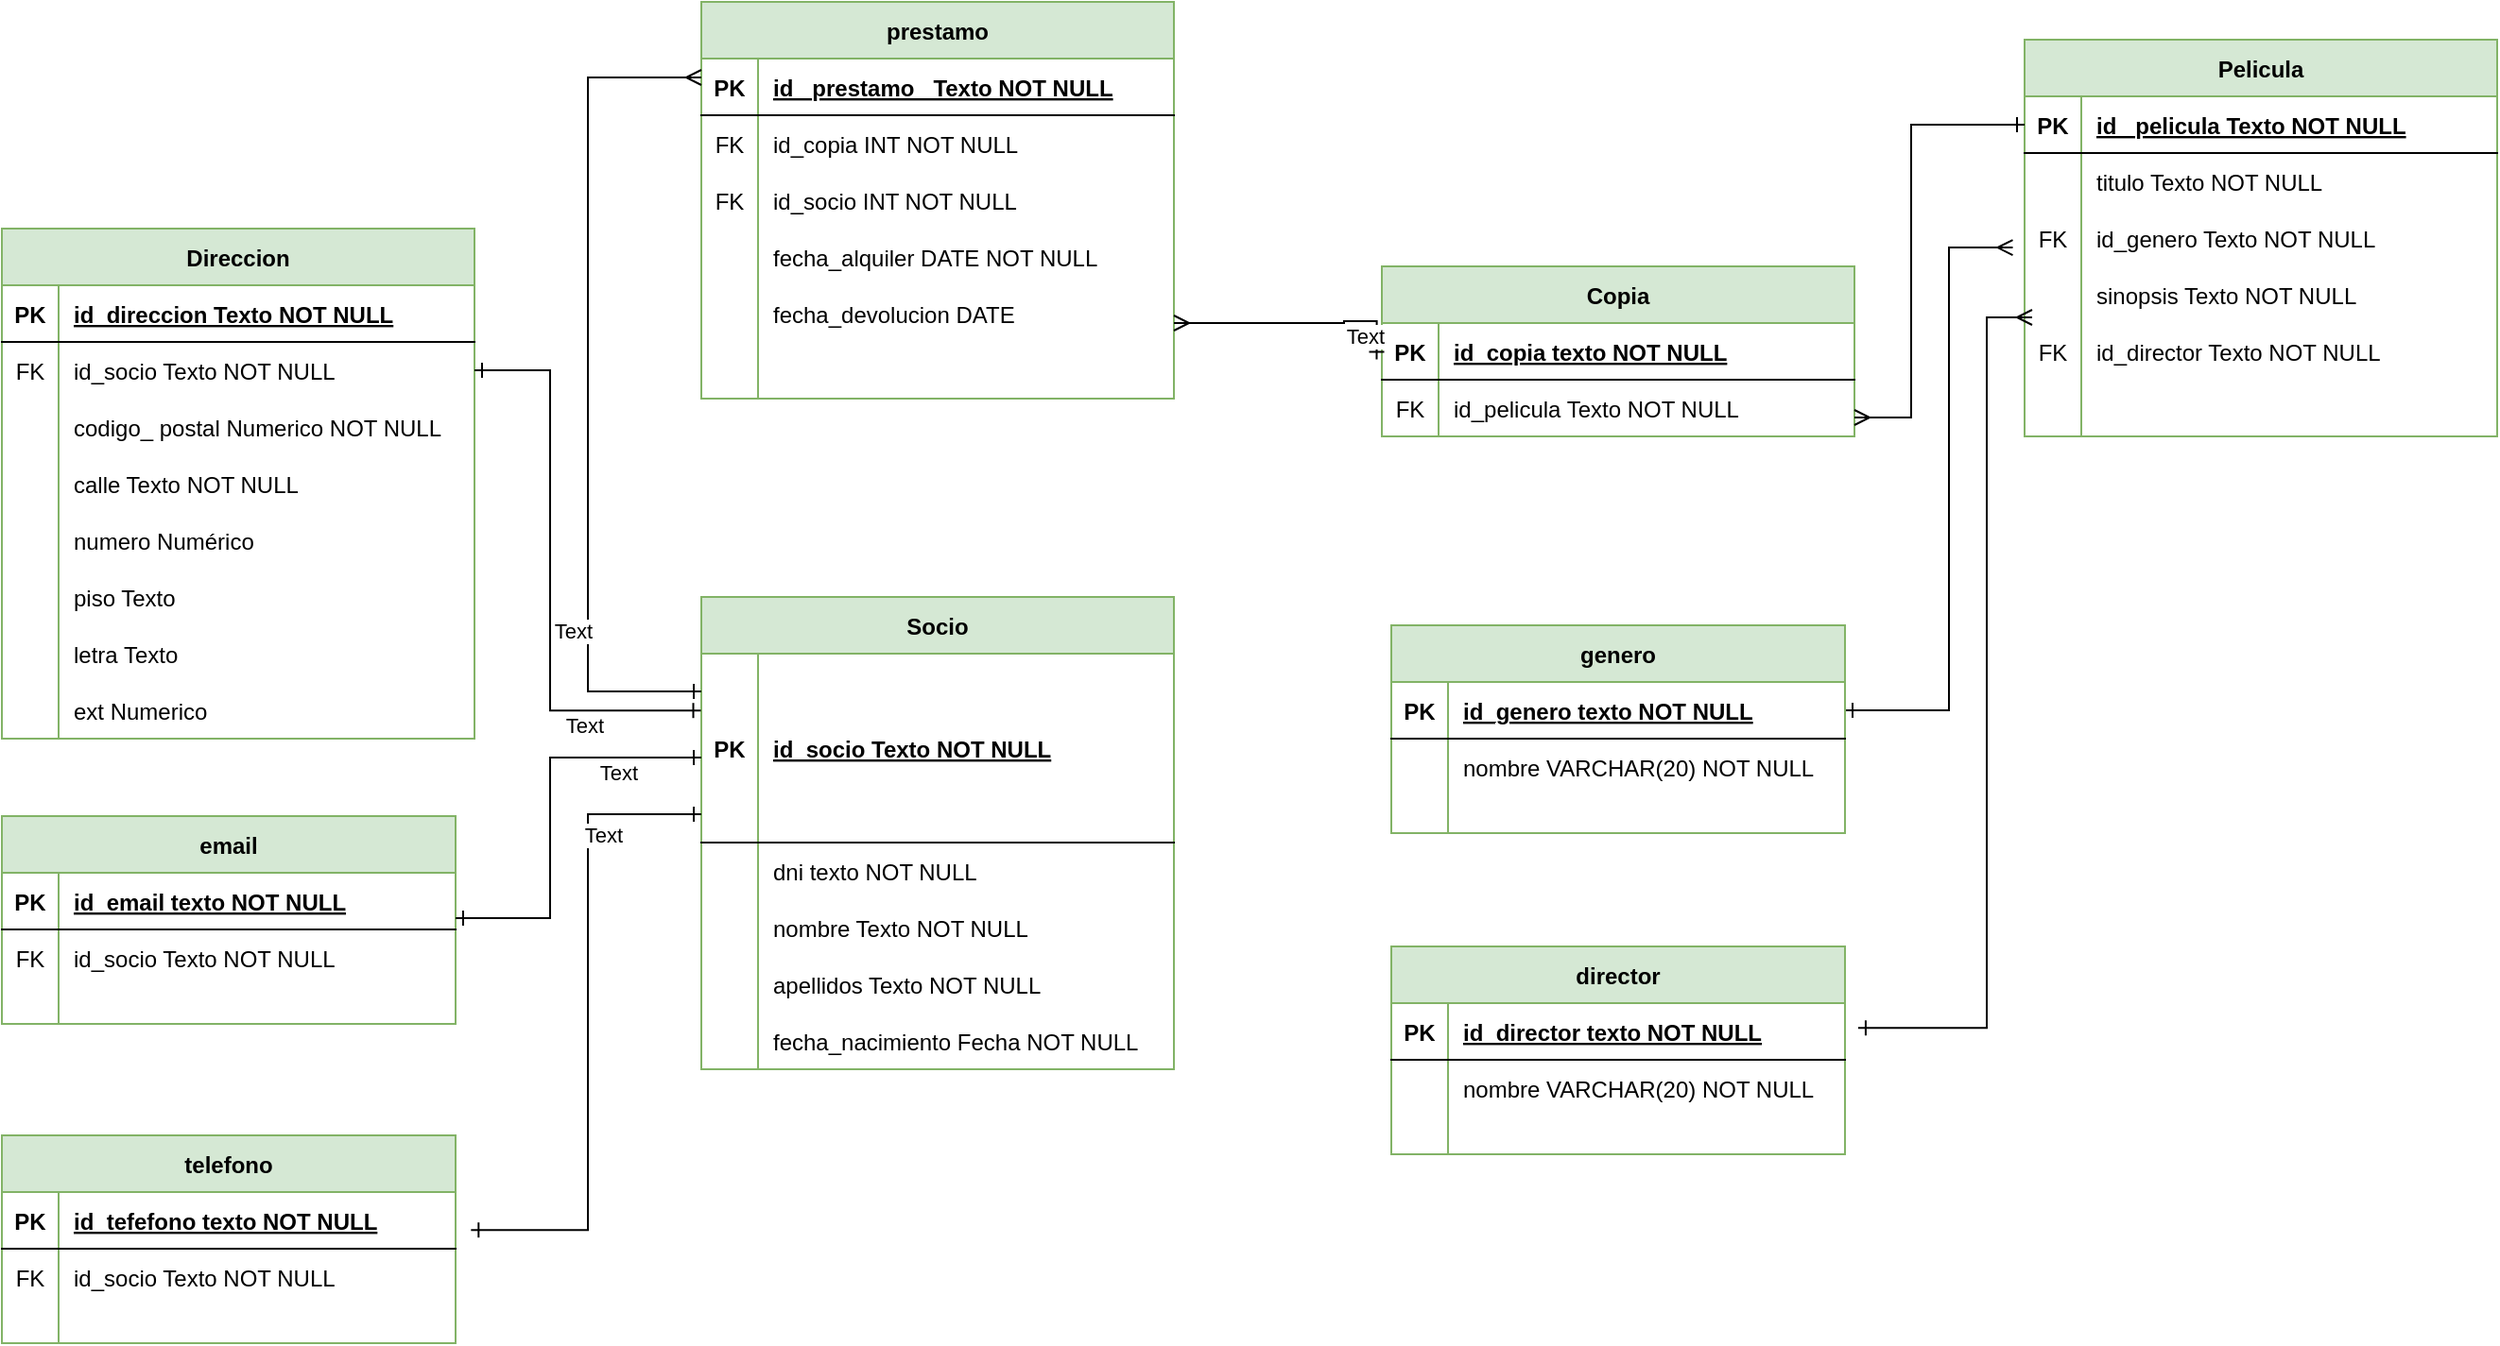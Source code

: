 <mxfile version="26.0.4">
  <diagram id="R2lEEEUBdFMjLlhIrx00" name="Page-1">
    <mxGraphModel dx="1114" dy="1703" grid="1" gridSize="10" guides="1" tooltips="1" connect="1" arrows="1" fold="1" page="1" pageScale="1" pageWidth="850" pageHeight="1100" math="0" shadow="0" extFonts="Permanent Marker^https://fonts.googleapis.com/css?family=Permanent+Marker">
      <root>
        <mxCell id="0" />
        <mxCell id="1" parent="0" />
        <mxCell id="C-vyLk0tnHw3VtMMgP7b-2" value="Direccion" style="shape=table;startSize=30;container=1;collapsible=1;childLayout=tableLayout;fixedRows=1;rowLines=0;fontStyle=1;align=center;resizeLast=1;fillColor=#d5e8d4;strokeColor=#82b366;" parent="1" vertex="1">
          <mxGeometry x="70" y="-210" width="250" height="270" as="geometry" />
        </mxCell>
        <mxCell id="C-vyLk0tnHw3VtMMgP7b-3" value="" style="shape=partialRectangle;collapsible=0;dropTarget=0;pointerEvents=0;fillColor=none;points=[[0,0.5],[1,0.5]];portConstraint=eastwest;top=0;left=0;right=0;bottom=1;" parent="C-vyLk0tnHw3VtMMgP7b-2" vertex="1">
          <mxGeometry y="30" width="250" height="30" as="geometry" />
        </mxCell>
        <mxCell id="C-vyLk0tnHw3VtMMgP7b-4" value="PK" style="shape=partialRectangle;overflow=hidden;connectable=0;fillColor=none;top=0;left=0;bottom=0;right=0;fontStyle=1;" parent="C-vyLk0tnHw3VtMMgP7b-3" vertex="1">
          <mxGeometry width="30" height="30" as="geometry">
            <mxRectangle width="30" height="30" as="alternateBounds" />
          </mxGeometry>
        </mxCell>
        <mxCell id="C-vyLk0tnHw3VtMMgP7b-5" value="id_direccion Texto NOT NULL " style="shape=partialRectangle;overflow=hidden;connectable=0;fillColor=none;top=0;left=0;bottom=0;right=0;align=left;spacingLeft=6;fontStyle=5;" parent="C-vyLk0tnHw3VtMMgP7b-3" vertex="1">
          <mxGeometry x="30" width="220" height="30" as="geometry">
            <mxRectangle width="220" height="30" as="alternateBounds" />
          </mxGeometry>
        </mxCell>
        <mxCell id="C-vyLk0tnHw3VtMMgP7b-6" value="" style="shape=partialRectangle;collapsible=0;dropTarget=0;pointerEvents=0;fillColor=none;points=[[0,0.5],[1,0.5]];portConstraint=eastwest;top=0;left=0;right=0;bottom=0;" parent="C-vyLk0tnHw3VtMMgP7b-2" vertex="1">
          <mxGeometry y="60" width="250" height="30" as="geometry" />
        </mxCell>
        <mxCell id="C-vyLk0tnHw3VtMMgP7b-7" value="FK" style="shape=partialRectangle;overflow=hidden;connectable=0;fillColor=none;top=0;left=0;bottom=0;right=0;" parent="C-vyLk0tnHw3VtMMgP7b-6" vertex="1">
          <mxGeometry width="30" height="30" as="geometry">
            <mxRectangle width="30" height="30" as="alternateBounds" />
          </mxGeometry>
        </mxCell>
        <mxCell id="C-vyLk0tnHw3VtMMgP7b-8" value="id_socio Texto NOT NULL" style="shape=partialRectangle;overflow=hidden;connectable=0;fillColor=none;top=0;left=0;bottom=0;right=0;align=left;spacingLeft=6;" parent="C-vyLk0tnHw3VtMMgP7b-6" vertex="1">
          <mxGeometry x="30" width="220" height="30" as="geometry">
            <mxRectangle width="220" height="30" as="alternateBounds" />
          </mxGeometry>
        </mxCell>
        <mxCell id="C-vyLk0tnHw3VtMMgP7b-9" value="" style="shape=partialRectangle;collapsible=0;dropTarget=0;pointerEvents=0;fillColor=none;points=[[0,0.5],[1,0.5]];portConstraint=eastwest;top=0;left=0;right=0;bottom=0;" parent="C-vyLk0tnHw3VtMMgP7b-2" vertex="1">
          <mxGeometry y="90" width="250" height="30" as="geometry" />
        </mxCell>
        <mxCell id="C-vyLk0tnHw3VtMMgP7b-10" value="" style="shape=partialRectangle;overflow=hidden;connectable=0;fillColor=none;top=0;left=0;bottom=0;right=0;" parent="C-vyLk0tnHw3VtMMgP7b-9" vertex="1">
          <mxGeometry width="30" height="30" as="geometry">
            <mxRectangle width="30" height="30" as="alternateBounds" />
          </mxGeometry>
        </mxCell>
        <mxCell id="C-vyLk0tnHw3VtMMgP7b-11" value="codigo_ postal Numerico NOT NULL" style="shape=partialRectangle;overflow=hidden;connectable=0;fillColor=none;top=0;left=0;bottom=0;right=0;align=left;spacingLeft=6;" parent="C-vyLk0tnHw3VtMMgP7b-9" vertex="1">
          <mxGeometry x="30" width="220" height="30" as="geometry">
            <mxRectangle width="220" height="30" as="alternateBounds" />
          </mxGeometry>
        </mxCell>
        <mxCell id="t7-0KcnWYQldO7_QbBhk-73" style="shape=partialRectangle;collapsible=0;dropTarget=0;pointerEvents=0;fillColor=none;points=[[0,0.5],[1,0.5]];portConstraint=eastwest;top=0;left=0;right=0;bottom=0;" parent="C-vyLk0tnHw3VtMMgP7b-2" vertex="1">
          <mxGeometry y="120" width="250" height="30" as="geometry" />
        </mxCell>
        <mxCell id="t7-0KcnWYQldO7_QbBhk-74" style="shape=partialRectangle;overflow=hidden;connectable=0;fillColor=none;top=0;left=0;bottom=0;right=0;" parent="t7-0KcnWYQldO7_QbBhk-73" vertex="1">
          <mxGeometry width="30" height="30" as="geometry">
            <mxRectangle width="30" height="30" as="alternateBounds" />
          </mxGeometry>
        </mxCell>
        <mxCell id="t7-0KcnWYQldO7_QbBhk-75" value="calle Texto NOT NULL" style="shape=partialRectangle;overflow=hidden;connectable=0;fillColor=none;top=0;left=0;bottom=0;right=0;align=left;spacingLeft=6;" parent="t7-0KcnWYQldO7_QbBhk-73" vertex="1">
          <mxGeometry x="30" width="220" height="30" as="geometry">
            <mxRectangle width="220" height="30" as="alternateBounds" />
          </mxGeometry>
        </mxCell>
        <mxCell id="XgzKJyyZ3Ig3D8innoe0-13" style="shape=partialRectangle;collapsible=0;dropTarget=0;pointerEvents=0;fillColor=none;points=[[0,0.5],[1,0.5]];portConstraint=eastwest;top=0;left=0;right=0;bottom=0;" parent="C-vyLk0tnHw3VtMMgP7b-2" vertex="1">
          <mxGeometry y="150" width="250" height="30" as="geometry" />
        </mxCell>
        <mxCell id="XgzKJyyZ3Ig3D8innoe0-14" style="shape=partialRectangle;overflow=hidden;connectable=0;fillColor=none;top=0;left=0;bottom=0;right=0;" parent="XgzKJyyZ3Ig3D8innoe0-13" vertex="1">
          <mxGeometry width="30" height="30" as="geometry">
            <mxRectangle width="30" height="30" as="alternateBounds" />
          </mxGeometry>
        </mxCell>
        <mxCell id="XgzKJyyZ3Ig3D8innoe0-15" value="numero Numérico" style="shape=partialRectangle;overflow=hidden;connectable=0;fillColor=none;top=0;left=0;bottom=0;right=0;align=left;spacingLeft=6;" parent="XgzKJyyZ3Ig3D8innoe0-13" vertex="1">
          <mxGeometry x="30" width="220" height="30" as="geometry">
            <mxRectangle width="220" height="30" as="alternateBounds" />
          </mxGeometry>
        </mxCell>
        <mxCell id="XgzKJyyZ3Ig3D8innoe0-10" style="shape=partialRectangle;collapsible=0;dropTarget=0;pointerEvents=0;fillColor=none;points=[[0,0.5],[1,0.5]];portConstraint=eastwest;top=0;left=0;right=0;bottom=0;" parent="C-vyLk0tnHw3VtMMgP7b-2" vertex="1">
          <mxGeometry y="180" width="250" height="30" as="geometry" />
        </mxCell>
        <mxCell id="XgzKJyyZ3Ig3D8innoe0-11" style="shape=partialRectangle;overflow=hidden;connectable=0;fillColor=none;top=0;left=0;bottom=0;right=0;" parent="XgzKJyyZ3Ig3D8innoe0-10" vertex="1">
          <mxGeometry width="30" height="30" as="geometry">
            <mxRectangle width="30" height="30" as="alternateBounds" />
          </mxGeometry>
        </mxCell>
        <mxCell id="XgzKJyyZ3Ig3D8innoe0-12" value="piso Texto" style="shape=partialRectangle;overflow=hidden;connectable=0;fillColor=none;top=0;left=0;bottom=0;right=0;align=left;spacingLeft=6;" parent="XgzKJyyZ3Ig3D8innoe0-10" vertex="1">
          <mxGeometry x="30" width="220" height="30" as="geometry">
            <mxRectangle width="220" height="30" as="alternateBounds" />
          </mxGeometry>
        </mxCell>
        <mxCell id="XgzKJyyZ3Ig3D8innoe0-16" style="shape=partialRectangle;collapsible=0;dropTarget=0;pointerEvents=0;fillColor=none;points=[[0,0.5],[1,0.5]];portConstraint=eastwest;top=0;left=0;right=0;bottom=0;" parent="C-vyLk0tnHw3VtMMgP7b-2" vertex="1">
          <mxGeometry y="210" width="250" height="30" as="geometry" />
        </mxCell>
        <mxCell id="XgzKJyyZ3Ig3D8innoe0-17" style="shape=partialRectangle;overflow=hidden;connectable=0;fillColor=none;top=0;left=0;bottom=0;right=0;" parent="XgzKJyyZ3Ig3D8innoe0-16" vertex="1">
          <mxGeometry width="30" height="30" as="geometry">
            <mxRectangle width="30" height="30" as="alternateBounds" />
          </mxGeometry>
        </mxCell>
        <mxCell id="XgzKJyyZ3Ig3D8innoe0-18" value="letra Texto" style="shape=partialRectangle;overflow=hidden;connectable=0;fillColor=none;top=0;left=0;bottom=0;right=0;align=left;spacingLeft=6;" parent="XgzKJyyZ3Ig3D8innoe0-16" vertex="1">
          <mxGeometry x="30" width="220" height="30" as="geometry">
            <mxRectangle width="220" height="30" as="alternateBounds" />
          </mxGeometry>
        </mxCell>
        <mxCell id="XgzKJyyZ3Ig3D8innoe0-39" style="shape=partialRectangle;collapsible=0;dropTarget=0;pointerEvents=0;fillColor=none;points=[[0,0.5],[1,0.5]];portConstraint=eastwest;top=0;left=0;right=0;bottom=0;" parent="C-vyLk0tnHw3VtMMgP7b-2" vertex="1">
          <mxGeometry y="240" width="250" height="30" as="geometry" />
        </mxCell>
        <mxCell id="XgzKJyyZ3Ig3D8innoe0-40" style="shape=partialRectangle;overflow=hidden;connectable=0;fillColor=none;top=0;left=0;bottom=0;right=0;" parent="XgzKJyyZ3Ig3D8innoe0-39" vertex="1">
          <mxGeometry width="30" height="30" as="geometry">
            <mxRectangle width="30" height="30" as="alternateBounds" />
          </mxGeometry>
        </mxCell>
        <mxCell id="XgzKJyyZ3Ig3D8innoe0-41" value="ext Numerico" style="shape=partialRectangle;overflow=hidden;connectable=0;fillColor=none;top=0;left=0;bottom=0;right=0;align=left;spacingLeft=6;" parent="XgzKJyyZ3Ig3D8innoe0-39" vertex="1">
          <mxGeometry x="30" width="220" height="30" as="geometry">
            <mxRectangle width="220" height="30" as="alternateBounds" />
          </mxGeometry>
        </mxCell>
        <mxCell id="C-vyLk0tnHw3VtMMgP7b-23" value="Socio" style="shape=table;startSize=30;container=1;collapsible=1;childLayout=tableLayout;fixedRows=1;rowLines=0;fontStyle=1;align=center;resizeLast=1;fillColor=#d5e8d4;strokeColor=#82b366;" parent="1" vertex="1">
          <mxGeometry x="440" y="-15" width="250" height="250" as="geometry">
            <mxRectangle x="440" y="-50" width="70" height="30" as="alternateBounds" />
          </mxGeometry>
        </mxCell>
        <mxCell id="C-vyLk0tnHw3VtMMgP7b-24" value="" style="shape=partialRectangle;collapsible=0;dropTarget=0;pointerEvents=0;fillColor=none;points=[[0,0.5],[1,0.5]];portConstraint=eastwest;top=0;left=0;right=0;bottom=1;" parent="C-vyLk0tnHw3VtMMgP7b-23" vertex="1">
          <mxGeometry y="30" width="250" height="100" as="geometry" />
        </mxCell>
        <mxCell id="C-vyLk0tnHw3VtMMgP7b-25" value="PK" style="shape=partialRectangle;overflow=hidden;connectable=0;fillColor=none;top=0;left=0;bottom=0;right=0;fontStyle=1;" parent="C-vyLk0tnHw3VtMMgP7b-24" vertex="1">
          <mxGeometry width="30" height="100" as="geometry">
            <mxRectangle width="30" height="100" as="alternateBounds" />
          </mxGeometry>
        </mxCell>
        <mxCell id="C-vyLk0tnHw3VtMMgP7b-26" value="id_socio Texto NOT NULL " style="shape=partialRectangle;overflow=hidden;connectable=0;fillColor=none;top=0;left=0;bottom=0;right=0;align=left;spacingLeft=6;fontStyle=5;" parent="C-vyLk0tnHw3VtMMgP7b-24" vertex="1">
          <mxGeometry x="30" width="220" height="100" as="geometry">
            <mxRectangle width="220" height="100" as="alternateBounds" />
          </mxGeometry>
        </mxCell>
        <mxCell id="C-vyLk0tnHw3VtMMgP7b-27" value="" style="shape=partialRectangle;collapsible=0;dropTarget=0;pointerEvents=0;fillColor=none;points=[[0,0.5],[1,0.5]];portConstraint=eastwest;top=0;left=0;right=0;bottom=0;" parent="C-vyLk0tnHw3VtMMgP7b-23" vertex="1">
          <mxGeometry y="130" width="250" height="30" as="geometry" />
        </mxCell>
        <mxCell id="C-vyLk0tnHw3VtMMgP7b-28" value="" style="shape=partialRectangle;overflow=hidden;connectable=0;fillColor=none;top=0;left=0;bottom=0;right=0;" parent="C-vyLk0tnHw3VtMMgP7b-27" vertex="1">
          <mxGeometry width="30" height="30" as="geometry">
            <mxRectangle width="30" height="30" as="alternateBounds" />
          </mxGeometry>
        </mxCell>
        <mxCell id="C-vyLk0tnHw3VtMMgP7b-29" value="dni texto NOT NULL" style="shape=partialRectangle;overflow=hidden;connectable=0;fillColor=none;top=0;left=0;bottom=0;right=0;align=left;spacingLeft=6;" parent="C-vyLk0tnHw3VtMMgP7b-27" vertex="1">
          <mxGeometry x="30" width="220" height="30" as="geometry">
            <mxRectangle width="220" height="30" as="alternateBounds" />
          </mxGeometry>
        </mxCell>
        <mxCell id="XgzKJyyZ3Ig3D8innoe0-1" style="shape=partialRectangle;collapsible=0;dropTarget=0;pointerEvents=0;fillColor=none;points=[[0,0.5],[1,0.5]];portConstraint=eastwest;top=0;left=0;right=0;bottom=0;" parent="C-vyLk0tnHw3VtMMgP7b-23" vertex="1">
          <mxGeometry y="160" width="250" height="30" as="geometry" />
        </mxCell>
        <mxCell id="XgzKJyyZ3Ig3D8innoe0-2" style="shape=partialRectangle;overflow=hidden;connectable=0;fillColor=none;top=0;left=0;bottom=0;right=0;" parent="XgzKJyyZ3Ig3D8innoe0-1" vertex="1">
          <mxGeometry width="30" height="30" as="geometry">
            <mxRectangle width="30" height="30" as="alternateBounds" />
          </mxGeometry>
        </mxCell>
        <mxCell id="XgzKJyyZ3Ig3D8innoe0-3" value="nombre Texto NOT NULL" style="shape=partialRectangle;overflow=hidden;connectable=0;fillColor=none;top=0;left=0;bottom=0;right=0;align=left;spacingLeft=6;" parent="XgzKJyyZ3Ig3D8innoe0-1" vertex="1">
          <mxGeometry x="30" width="220" height="30" as="geometry">
            <mxRectangle width="220" height="30" as="alternateBounds" />
          </mxGeometry>
        </mxCell>
        <mxCell id="XgzKJyyZ3Ig3D8innoe0-4" style="shape=partialRectangle;collapsible=0;dropTarget=0;pointerEvents=0;fillColor=none;points=[[0,0.5],[1,0.5]];portConstraint=eastwest;top=0;left=0;right=0;bottom=0;" parent="C-vyLk0tnHw3VtMMgP7b-23" vertex="1">
          <mxGeometry y="190" width="250" height="30" as="geometry" />
        </mxCell>
        <mxCell id="XgzKJyyZ3Ig3D8innoe0-5" style="shape=partialRectangle;overflow=hidden;connectable=0;fillColor=none;top=0;left=0;bottom=0;right=0;" parent="XgzKJyyZ3Ig3D8innoe0-4" vertex="1">
          <mxGeometry width="30" height="30" as="geometry">
            <mxRectangle width="30" height="30" as="alternateBounds" />
          </mxGeometry>
        </mxCell>
        <mxCell id="XgzKJyyZ3Ig3D8innoe0-6" value="apellidos Texto NOT NULL" style="shape=partialRectangle;overflow=hidden;connectable=0;fillColor=none;top=0;left=0;bottom=0;right=0;align=left;spacingLeft=6;" parent="XgzKJyyZ3Ig3D8innoe0-4" vertex="1">
          <mxGeometry x="30" width="220" height="30" as="geometry">
            <mxRectangle width="220" height="30" as="alternateBounds" />
          </mxGeometry>
        </mxCell>
        <mxCell id="t7-0KcnWYQldO7_QbBhk-55" value="" style="shape=partialRectangle;collapsible=0;dropTarget=0;pointerEvents=0;fillColor=none;points=[[0,0.5],[1,0.5]];portConstraint=eastwest;top=0;left=0;right=0;bottom=0;" parent="C-vyLk0tnHw3VtMMgP7b-23" vertex="1">
          <mxGeometry y="220" width="250" height="30" as="geometry" />
        </mxCell>
        <mxCell id="t7-0KcnWYQldO7_QbBhk-56" value="" style="shape=partialRectangle;overflow=hidden;connectable=0;fillColor=none;top=0;left=0;bottom=0;right=0;" parent="t7-0KcnWYQldO7_QbBhk-55" vertex="1">
          <mxGeometry width="30" height="30" as="geometry">
            <mxRectangle width="30" height="30" as="alternateBounds" />
          </mxGeometry>
        </mxCell>
        <mxCell id="t7-0KcnWYQldO7_QbBhk-57" value="fecha_nacimiento Fecha NOT NULL" style="shape=partialRectangle;overflow=hidden;connectable=0;fillColor=none;top=0;left=0;bottom=0;right=0;align=left;spacingLeft=6;" parent="t7-0KcnWYQldO7_QbBhk-55" vertex="1">
          <mxGeometry x="30" width="220" height="30" as="geometry">
            <mxRectangle width="220" height="30" as="alternateBounds" />
          </mxGeometry>
        </mxCell>
        <mxCell id="t7-0KcnWYQldO7_QbBhk-144" value="Copia" style="shape=table;startSize=30;container=1;collapsible=1;childLayout=tableLayout;fixedRows=1;rowLines=0;fontStyle=1;align=center;resizeLast=1;fillColor=#d5e8d4;strokeColor=#82b366;" parent="1" vertex="1">
          <mxGeometry x="800" y="-190" width="250" height="90" as="geometry" />
        </mxCell>
        <mxCell id="t7-0KcnWYQldO7_QbBhk-145" value="" style="shape=partialRectangle;collapsible=0;dropTarget=0;pointerEvents=0;fillColor=none;points=[[0,0.5],[1,0.5]];portConstraint=eastwest;top=0;left=0;right=0;bottom=1;" parent="t7-0KcnWYQldO7_QbBhk-144" vertex="1">
          <mxGeometry y="30" width="250" height="30" as="geometry" />
        </mxCell>
        <mxCell id="t7-0KcnWYQldO7_QbBhk-146" value="PK" style="shape=partialRectangle;overflow=hidden;connectable=0;fillColor=none;top=0;left=0;bottom=0;right=0;fontStyle=1;" parent="t7-0KcnWYQldO7_QbBhk-145" vertex="1">
          <mxGeometry width="30" height="30" as="geometry">
            <mxRectangle width="30" height="30" as="alternateBounds" />
          </mxGeometry>
        </mxCell>
        <mxCell id="t7-0KcnWYQldO7_QbBhk-147" value="id_copia texto NOT NULL " style="shape=partialRectangle;overflow=hidden;connectable=0;fillColor=none;top=0;left=0;bottom=0;right=0;align=left;spacingLeft=6;fontStyle=5;" parent="t7-0KcnWYQldO7_QbBhk-145" vertex="1">
          <mxGeometry x="30" width="220" height="30" as="geometry">
            <mxRectangle width="220" height="30" as="alternateBounds" />
          </mxGeometry>
        </mxCell>
        <mxCell id="t7-0KcnWYQldO7_QbBhk-148" value="" style="shape=partialRectangle;collapsible=0;dropTarget=0;pointerEvents=0;fillColor=none;points=[[0,0.5],[1,0.5]];portConstraint=eastwest;top=0;left=0;right=0;bottom=0;" parent="t7-0KcnWYQldO7_QbBhk-144" vertex="1">
          <mxGeometry y="60" width="250" height="30" as="geometry" />
        </mxCell>
        <mxCell id="t7-0KcnWYQldO7_QbBhk-149" value="FK" style="shape=partialRectangle;overflow=hidden;connectable=0;fillColor=none;top=0;left=0;bottom=0;right=0;" parent="t7-0KcnWYQldO7_QbBhk-148" vertex="1">
          <mxGeometry width="30" height="30" as="geometry">
            <mxRectangle width="30" height="30" as="alternateBounds" />
          </mxGeometry>
        </mxCell>
        <mxCell id="t7-0KcnWYQldO7_QbBhk-150" value="id_pelicula Texto NOT NULL" style="shape=partialRectangle;overflow=hidden;connectable=0;fillColor=none;top=0;left=0;bottom=0;right=0;align=left;spacingLeft=6;" parent="t7-0KcnWYQldO7_QbBhk-148" vertex="1">
          <mxGeometry x="30" width="220" height="30" as="geometry">
            <mxRectangle width="220" height="30" as="alternateBounds" />
          </mxGeometry>
        </mxCell>
        <mxCell id="t7-0KcnWYQldO7_QbBhk-395" value="Pelicula" style="shape=table;startSize=30;container=1;collapsible=1;childLayout=tableLayout;fixedRows=1;rowLines=0;fontStyle=1;align=center;resizeLast=1;fillColor=#d5e8d4;strokeColor=#82b366;" parent="1" vertex="1">
          <mxGeometry x="1140" y="-310" width="250" height="210" as="geometry" />
        </mxCell>
        <mxCell id="t7-0KcnWYQldO7_QbBhk-396" value="" style="shape=partialRectangle;collapsible=0;dropTarget=0;pointerEvents=0;fillColor=none;points=[[0,0.5],[1,0.5]];portConstraint=eastwest;top=0;left=0;right=0;bottom=1;" parent="t7-0KcnWYQldO7_QbBhk-395" vertex="1">
          <mxGeometry y="30" width="250" height="30" as="geometry" />
        </mxCell>
        <mxCell id="t7-0KcnWYQldO7_QbBhk-397" value="PK" style="shape=partialRectangle;overflow=hidden;connectable=0;fillColor=none;top=0;left=0;bottom=0;right=0;fontStyle=1;" parent="t7-0KcnWYQldO7_QbBhk-396" vertex="1">
          <mxGeometry width="30" height="30" as="geometry">
            <mxRectangle width="30" height="30" as="alternateBounds" />
          </mxGeometry>
        </mxCell>
        <mxCell id="t7-0KcnWYQldO7_QbBhk-398" value="id_ pelicula Texto NOT NULL " style="shape=partialRectangle;overflow=hidden;connectable=0;fillColor=none;top=0;left=0;bottom=0;right=0;align=left;spacingLeft=6;fontStyle=5;" parent="t7-0KcnWYQldO7_QbBhk-396" vertex="1">
          <mxGeometry x="30" width="220" height="30" as="geometry">
            <mxRectangle width="220" height="30" as="alternateBounds" />
          </mxGeometry>
        </mxCell>
        <mxCell id="t7-0KcnWYQldO7_QbBhk-399" value="" style="shape=partialRectangle;collapsible=0;dropTarget=0;pointerEvents=0;fillColor=none;points=[[0,0.5],[1,0.5]];portConstraint=eastwest;top=0;left=0;right=0;bottom=0;" parent="t7-0KcnWYQldO7_QbBhk-395" vertex="1">
          <mxGeometry y="60" width="250" height="30" as="geometry" />
        </mxCell>
        <mxCell id="t7-0KcnWYQldO7_QbBhk-400" value="" style="shape=partialRectangle;overflow=hidden;connectable=0;fillColor=none;top=0;left=0;bottom=0;right=0;" parent="t7-0KcnWYQldO7_QbBhk-399" vertex="1">
          <mxGeometry width="30" height="30" as="geometry">
            <mxRectangle width="30" height="30" as="alternateBounds" />
          </mxGeometry>
        </mxCell>
        <mxCell id="t7-0KcnWYQldO7_QbBhk-401" value="titulo Texto NOT NULL" style="shape=partialRectangle;overflow=hidden;connectable=0;fillColor=none;top=0;left=0;bottom=0;right=0;align=left;spacingLeft=6;" parent="t7-0KcnWYQldO7_QbBhk-399" vertex="1">
          <mxGeometry x="30" width="220" height="30" as="geometry">
            <mxRectangle width="220" height="30" as="alternateBounds" />
          </mxGeometry>
        </mxCell>
        <mxCell id="t7-0KcnWYQldO7_QbBhk-402" style="shape=partialRectangle;collapsible=0;dropTarget=0;pointerEvents=0;fillColor=none;points=[[0,0.5],[1,0.5]];portConstraint=eastwest;top=0;left=0;right=0;bottom=0;" parent="t7-0KcnWYQldO7_QbBhk-395" vertex="1">
          <mxGeometry y="90" width="250" height="30" as="geometry" />
        </mxCell>
        <mxCell id="t7-0KcnWYQldO7_QbBhk-403" value="FK" style="shape=partialRectangle;overflow=hidden;connectable=0;fillColor=none;top=0;left=0;bottom=0;right=0;" parent="t7-0KcnWYQldO7_QbBhk-402" vertex="1">
          <mxGeometry width="30" height="30" as="geometry">
            <mxRectangle width="30" height="30" as="alternateBounds" />
          </mxGeometry>
        </mxCell>
        <mxCell id="t7-0KcnWYQldO7_QbBhk-404" value="id_genero Texto NOT NULL" style="shape=partialRectangle;overflow=hidden;connectable=0;fillColor=none;top=0;left=0;bottom=0;right=0;align=left;spacingLeft=6;" parent="t7-0KcnWYQldO7_QbBhk-402" vertex="1">
          <mxGeometry x="30" width="220" height="30" as="geometry">
            <mxRectangle width="220" height="30" as="alternateBounds" />
          </mxGeometry>
        </mxCell>
        <mxCell id="XgzKJyyZ3Ig3D8innoe0-25" style="shape=partialRectangle;collapsible=0;dropTarget=0;pointerEvents=0;fillColor=none;points=[[0,0.5],[1,0.5]];portConstraint=eastwest;top=0;left=0;right=0;bottom=0;" parent="t7-0KcnWYQldO7_QbBhk-395" vertex="1">
          <mxGeometry y="120" width="250" height="30" as="geometry" />
        </mxCell>
        <mxCell id="XgzKJyyZ3Ig3D8innoe0-26" style="shape=partialRectangle;overflow=hidden;connectable=0;fillColor=none;top=0;left=0;bottom=0;right=0;" parent="XgzKJyyZ3Ig3D8innoe0-25" vertex="1">
          <mxGeometry width="30" height="30" as="geometry">
            <mxRectangle width="30" height="30" as="alternateBounds" />
          </mxGeometry>
        </mxCell>
        <mxCell id="XgzKJyyZ3Ig3D8innoe0-27" value="sinopsis Texto NOT NULL" style="shape=partialRectangle;overflow=hidden;connectable=0;fillColor=none;top=0;left=0;bottom=0;right=0;align=left;spacingLeft=6;" parent="XgzKJyyZ3Ig3D8innoe0-25" vertex="1">
          <mxGeometry x="30" width="220" height="30" as="geometry">
            <mxRectangle width="220" height="30" as="alternateBounds" />
          </mxGeometry>
        </mxCell>
        <mxCell id="XgzKJyyZ3Ig3D8innoe0-22" style="shape=partialRectangle;collapsible=0;dropTarget=0;pointerEvents=0;fillColor=none;points=[[0,0.5],[1,0.5]];portConstraint=eastwest;top=0;left=0;right=0;bottom=0;" parent="t7-0KcnWYQldO7_QbBhk-395" vertex="1">
          <mxGeometry y="150" width="250" height="30" as="geometry" />
        </mxCell>
        <mxCell id="XgzKJyyZ3Ig3D8innoe0-23" value="FK" style="shape=partialRectangle;overflow=hidden;connectable=0;fillColor=none;top=0;left=0;bottom=0;right=0;" parent="XgzKJyyZ3Ig3D8innoe0-22" vertex="1">
          <mxGeometry width="30" height="30" as="geometry">
            <mxRectangle width="30" height="30" as="alternateBounds" />
          </mxGeometry>
        </mxCell>
        <mxCell id="XgzKJyyZ3Ig3D8innoe0-24" value="id_director Texto NOT NULL" style="shape=partialRectangle;overflow=hidden;connectable=0;fillColor=none;top=0;left=0;bottom=0;right=0;align=left;spacingLeft=6;" parent="XgzKJyyZ3Ig3D8innoe0-22" vertex="1">
          <mxGeometry x="30" width="220" height="30" as="geometry">
            <mxRectangle width="220" height="30" as="alternateBounds" />
          </mxGeometry>
        </mxCell>
        <mxCell id="XgzKJyyZ3Ig3D8innoe0-19" style="shape=partialRectangle;collapsible=0;dropTarget=0;pointerEvents=0;fillColor=none;points=[[0,0.5],[1,0.5]];portConstraint=eastwest;top=0;left=0;right=0;bottom=0;" parent="t7-0KcnWYQldO7_QbBhk-395" vertex="1">
          <mxGeometry y="180" width="250" height="30" as="geometry" />
        </mxCell>
        <mxCell id="XgzKJyyZ3Ig3D8innoe0-20" style="shape=partialRectangle;overflow=hidden;connectable=0;fillColor=none;top=0;left=0;bottom=0;right=0;" parent="XgzKJyyZ3Ig3D8innoe0-19" vertex="1">
          <mxGeometry width="30" height="30" as="geometry">
            <mxRectangle width="30" height="30" as="alternateBounds" />
          </mxGeometry>
        </mxCell>
        <mxCell id="XgzKJyyZ3Ig3D8innoe0-21" style="shape=partialRectangle;overflow=hidden;connectable=0;fillColor=none;top=0;left=0;bottom=0;right=0;align=left;spacingLeft=6;" parent="XgzKJyyZ3Ig3D8innoe0-19" vertex="1">
          <mxGeometry x="30" width="220" height="30" as="geometry">
            <mxRectangle width="220" height="30" as="alternateBounds" />
          </mxGeometry>
        </mxCell>
        <mxCell id="npyKPhbar9Mhtuihl2Qw-17" style="edgeStyle=orthogonalEdgeStyle;rounded=0;orthogonalLoop=1;jettySize=auto;html=1;entryX=1;entryY=0.5;entryDx=0;entryDy=0;startArrow=ERone;startFill=0;endArrow=ERone;endFill=0;exitX=-0.001;exitY=0.301;exitDx=0;exitDy=0;exitPerimeter=0;" parent="1" target="C-vyLk0tnHw3VtMMgP7b-6" edge="1" source="C-vyLk0tnHw3VtMMgP7b-24">
          <mxGeometry relative="1" as="geometry">
            <mxPoint x="400" y="-70" as="sourcePoint" />
            <Array as="points">
              <mxPoint x="360" y="45" />
              <mxPoint x="360" y="-135" />
            </Array>
          </mxGeometry>
        </mxCell>
        <mxCell id="Iuno5VuVRcqQYzTVJAjO-83" value="Text" style="edgeLabel;html=1;align=center;verticalAlign=middle;resizable=0;points=[];" vertex="1" connectable="0" parent="npyKPhbar9Mhtuihl2Qw-17">
          <mxGeometry x="-0.586" y="8" relative="1" as="geometry">
            <mxPoint as="offset" />
          </mxGeometry>
        </mxCell>
        <mxCell id="XgzKJyyZ3Ig3D8innoe0-38" style="edgeStyle=orthogonalEdgeStyle;rounded=0;orthogonalLoop=1;jettySize=auto;html=1;endArrow=ERmany;endFill=0;startArrow=ERone;startFill=0;exitX=1;exitY=0.5;exitDx=0;exitDy=0;entryX=-0.025;entryY=0.667;entryDx=0;entryDy=0;entryPerimeter=0;" parent="1" source="Iuno5VuVRcqQYzTVJAjO-92" target="t7-0KcnWYQldO7_QbBhk-402" edge="1">
          <mxGeometry relative="1" as="geometry">
            <mxPoint x="1045" y="116.86" as="sourcePoint" />
            <mxPoint x="1133" y="-90.0" as="targetPoint" />
            <Array as="points">
              <mxPoint x="1100" y="45" />
              <mxPoint x="1100" y="-200" />
            </Array>
          </mxGeometry>
        </mxCell>
        <mxCell id="Iuno5VuVRcqQYzTVJAjO-17" value="prestamo" style="shape=table;startSize=30;container=1;collapsible=1;childLayout=tableLayout;fixedRows=1;rowLines=0;fontStyle=1;align=center;resizeLast=1;fillColor=#d5e8d4;strokeColor=#82b366;" vertex="1" parent="1">
          <mxGeometry x="440" y="-330" width="250" height="210" as="geometry" />
        </mxCell>
        <mxCell id="Iuno5VuVRcqQYzTVJAjO-18" value="" style="shape=partialRectangle;collapsible=0;dropTarget=0;pointerEvents=0;fillColor=none;points=[[0,0.5],[1,0.5]];portConstraint=eastwest;top=0;left=0;right=0;bottom=1;" vertex="1" parent="Iuno5VuVRcqQYzTVJAjO-17">
          <mxGeometry y="30" width="250" height="30" as="geometry" />
        </mxCell>
        <mxCell id="Iuno5VuVRcqQYzTVJAjO-19" value="PK" style="shape=partialRectangle;overflow=hidden;connectable=0;fillColor=none;top=0;left=0;bottom=0;right=0;fontStyle=1;" vertex="1" parent="Iuno5VuVRcqQYzTVJAjO-18">
          <mxGeometry width="30" height="30" as="geometry">
            <mxRectangle width="30" height="30" as="alternateBounds" />
          </mxGeometry>
        </mxCell>
        <mxCell id="Iuno5VuVRcqQYzTVJAjO-20" value="id_ prestamo_ Texto NOT NULL " style="shape=partialRectangle;overflow=hidden;connectable=0;fillColor=none;top=0;left=0;bottom=0;right=0;align=left;spacingLeft=6;fontStyle=5;" vertex="1" parent="Iuno5VuVRcqQYzTVJAjO-18">
          <mxGeometry x="30" width="220" height="30" as="geometry">
            <mxRectangle width="220" height="30" as="alternateBounds" />
          </mxGeometry>
        </mxCell>
        <mxCell id="Iuno5VuVRcqQYzTVJAjO-21" value="" style="shape=partialRectangle;collapsible=0;dropTarget=0;pointerEvents=0;fillColor=none;points=[[0,0.5],[1,0.5]];portConstraint=eastwest;top=0;left=0;right=0;bottom=0;" vertex="1" parent="Iuno5VuVRcqQYzTVJAjO-17">
          <mxGeometry y="60" width="250" height="30" as="geometry" />
        </mxCell>
        <mxCell id="Iuno5VuVRcqQYzTVJAjO-22" value="FK" style="shape=partialRectangle;overflow=hidden;connectable=0;fillColor=none;top=0;left=0;bottom=0;right=0;" vertex="1" parent="Iuno5VuVRcqQYzTVJAjO-21">
          <mxGeometry width="30" height="30" as="geometry">
            <mxRectangle width="30" height="30" as="alternateBounds" />
          </mxGeometry>
        </mxCell>
        <mxCell id="Iuno5VuVRcqQYzTVJAjO-23" value="id_copia INT NOT NULL" style="shape=partialRectangle;overflow=hidden;connectable=0;fillColor=none;top=0;left=0;bottom=0;right=0;align=left;spacingLeft=6;" vertex="1" parent="Iuno5VuVRcqQYzTVJAjO-21">
          <mxGeometry x="30" width="220" height="30" as="geometry">
            <mxRectangle width="220" height="30" as="alternateBounds" />
          </mxGeometry>
        </mxCell>
        <mxCell id="Iuno5VuVRcqQYzTVJAjO-24" style="shape=partialRectangle;collapsible=0;dropTarget=0;pointerEvents=0;fillColor=none;points=[[0,0.5],[1,0.5]];portConstraint=eastwest;top=0;left=0;right=0;bottom=0;" vertex="1" parent="Iuno5VuVRcqQYzTVJAjO-17">
          <mxGeometry y="90" width="250" height="30" as="geometry" />
        </mxCell>
        <mxCell id="Iuno5VuVRcqQYzTVJAjO-25" value="FK" style="shape=partialRectangle;overflow=hidden;connectable=0;fillColor=none;top=0;left=0;bottom=0;right=0;" vertex="1" parent="Iuno5VuVRcqQYzTVJAjO-24">
          <mxGeometry width="30" height="30" as="geometry">
            <mxRectangle width="30" height="30" as="alternateBounds" />
          </mxGeometry>
        </mxCell>
        <mxCell id="Iuno5VuVRcqQYzTVJAjO-26" value="id_socio INT NOT NULL" style="shape=partialRectangle;overflow=hidden;connectable=0;fillColor=none;top=0;left=0;bottom=0;right=0;align=left;spacingLeft=6;" vertex="1" parent="Iuno5VuVRcqQYzTVJAjO-24">
          <mxGeometry x="30" width="220" height="30" as="geometry">
            <mxRectangle width="220" height="30" as="alternateBounds" />
          </mxGeometry>
        </mxCell>
        <mxCell id="Iuno5VuVRcqQYzTVJAjO-27" style="shape=partialRectangle;collapsible=0;dropTarget=0;pointerEvents=0;fillColor=none;points=[[0,0.5],[1,0.5]];portConstraint=eastwest;top=0;left=0;right=0;bottom=0;" vertex="1" parent="Iuno5VuVRcqQYzTVJAjO-17">
          <mxGeometry y="120" width="250" height="30" as="geometry" />
        </mxCell>
        <mxCell id="Iuno5VuVRcqQYzTVJAjO-28" style="shape=partialRectangle;overflow=hidden;connectable=0;fillColor=none;top=0;left=0;bottom=0;right=0;" vertex="1" parent="Iuno5VuVRcqQYzTVJAjO-27">
          <mxGeometry width="30" height="30" as="geometry">
            <mxRectangle width="30" height="30" as="alternateBounds" />
          </mxGeometry>
        </mxCell>
        <mxCell id="Iuno5VuVRcqQYzTVJAjO-29" value="fecha_alquiler DATE NOT NULL" style="shape=partialRectangle;overflow=hidden;connectable=0;fillColor=none;top=0;left=0;bottom=0;right=0;align=left;spacingLeft=6;" vertex="1" parent="Iuno5VuVRcqQYzTVJAjO-27">
          <mxGeometry x="30" width="220" height="30" as="geometry">
            <mxRectangle width="220" height="30" as="alternateBounds" />
          </mxGeometry>
        </mxCell>
        <mxCell id="Iuno5VuVRcqQYzTVJAjO-30" style="shape=partialRectangle;collapsible=0;dropTarget=0;pointerEvents=0;fillColor=none;points=[[0,0.5],[1,0.5]];portConstraint=eastwest;top=0;left=0;right=0;bottom=0;" vertex="1" parent="Iuno5VuVRcqQYzTVJAjO-17">
          <mxGeometry y="150" width="250" height="30" as="geometry" />
        </mxCell>
        <mxCell id="Iuno5VuVRcqQYzTVJAjO-31" style="shape=partialRectangle;overflow=hidden;connectable=0;fillColor=none;top=0;left=0;bottom=0;right=0;" vertex="1" parent="Iuno5VuVRcqQYzTVJAjO-30">
          <mxGeometry width="30" height="30" as="geometry">
            <mxRectangle width="30" height="30" as="alternateBounds" />
          </mxGeometry>
        </mxCell>
        <mxCell id="Iuno5VuVRcqQYzTVJAjO-32" value="fecha_devolucion DATE" style="shape=partialRectangle;overflow=hidden;connectable=0;fillColor=none;top=0;left=0;bottom=0;right=0;align=left;spacingLeft=6;" vertex="1" parent="Iuno5VuVRcqQYzTVJAjO-30">
          <mxGeometry x="30" width="220" height="30" as="geometry">
            <mxRectangle width="220" height="30" as="alternateBounds" />
          </mxGeometry>
        </mxCell>
        <mxCell id="Iuno5VuVRcqQYzTVJAjO-33" style="shape=partialRectangle;collapsible=0;dropTarget=0;pointerEvents=0;fillColor=none;points=[[0,0.5],[1,0.5]];portConstraint=eastwest;top=0;left=0;right=0;bottom=0;" vertex="1" parent="Iuno5VuVRcqQYzTVJAjO-17">
          <mxGeometry y="180" width="250" height="30" as="geometry" />
        </mxCell>
        <mxCell id="Iuno5VuVRcqQYzTVJAjO-34" style="shape=partialRectangle;overflow=hidden;connectable=0;fillColor=none;top=0;left=0;bottom=0;right=0;" vertex="1" parent="Iuno5VuVRcqQYzTVJAjO-33">
          <mxGeometry width="30" height="30" as="geometry">
            <mxRectangle width="30" height="30" as="alternateBounds" />
          </mxGeometry>
        </mxCell>
        <mxCell id="Iuno5VuVRcqQYzTVJAjO-35" style="shape=partialRectangle;overflow=hidden;connectable=0;fillColor=none;top=0;left=0;bottom=0;right=0;align=left;spacingLeft=6;" vertex="1" parent="Iuno5VuVRcqQYzTVJAjO-33">
          <mxGeometry x="30" width="220" height="30" as="geometry">
            <mxRectangle width="220" height="30" as="alternateBounds" />
          </mxGeometry>
        </mxCell>
        <mxCell id="Iuno5VuVRcqQYzTVJAjO-52" value="email" style="shape=table;startSize=30;container=1;collapsible=1;childLayout=tableLayout;fixedRows=1;rowLines=0;fontStyle=1;align=center;resizeLast=1;fillColor=#d5e8d4;strokeColor=#82b366;" vertex="1" parent="1">
          <mxGeometry x="70" y="101" width="240" height="110" as="geometry" />
        </mxCell>
        <mxCell id="Iuno5VuVRcqQYzTVJAjO-53" value="" style="shape=partialRectangle;collapsible=0;dropTarget=0;pointerEvents=0;fillColor=none;points=[[0,0.5],[1,0.5]];portConstraint=eastwest;top=0;left=0;right=0;bottom=1;" vertex="1" parent="Iuno5VuVRcqQYzTVJAjO-52">
          <mxGeometry y="30" width="240" height="30" as="geometry" />
        </mxCell>
        <mxCell id="Iuno5VuVRcqQYzTVJAjO-54" value="PK" style="shape=partialRectangle;overflow=hidden;connectable=0;fillColor=none;top=0;left=0;bottom=0;right=0;fontStyle=1;" vertex="1" parent="Iuno5VuVRcqQYzTVJAjO-53">
          <mxGeometry width="30" height="30" as="geometry">
            <mxRectangle width="30" height="30" as="alternateBounds" />
          </mxGeometry>
        </mxCell>
        <mxCell id="Iuno5VuVRcqQYzTVJAjO-55" value="id_email texto NOT NULL " style="shape=partialRectangle;overflow=hidden;connectable=0;fillColor=none;top=0;left=0;bottom=0;right=0;align=left;spacingLeft=6;fontStyle=5;" vertex="1" parent="Iuno5VuVRcqQYzTVJAjO-53">
          <mxGeometry x="30" width="210" height="30" as="geometry">
            <mxRectangle width="210" height="30" as="alternateBounds" />
          </mxGeometry>
        </mxCell>
        <mxCell id="Iuno5VuVRcqQYzTVJAjO-59" style="shape=partialRectangle;collapsible=0;dropTarget=0;pointerEvents=0;fillColor=none;points=[[0,0.5],[1,0.5]];portConstraint=eastwest;top=0;left=0;right=0;bottom=0;" vertex="1" parent="Iuno5VuVRcqQYzTVJAjO-52">
          <mxGeometry y="60" width="240" height="30" as="geometry" />
        </mxCell>
        <mxCell id="Iuno5VuVRcqQYzTVJAjO-60" value="FK" style="shape=partialRectangle;overflow=hidden;connectable=0;fillColor=none;top=0;left=0;bottom=0;right=0;" vertex="1" parent="Iuno5VuVRcqQYzTVJAjO-59">
          <mxGeometry width="30" height="30" as="geometry">
            <mxRectangle width="30" height="30" as="alternateBounds" />
          </mxGeometry>
        </mxCell>
        <mxCell id="Iuno5VuVRcqQYzTVJAjO-61" value="id_socio Texto NOT NULL" style="shape=partialRectangle;overflow=hidden;connectable=0;fillColor=none;top=0;left=0;bottom=0;right=0;align=left;spacingLeft=6;" vertex="1" parent="Iuno5VuVRcqQYzTVJAjO-59">
          <mxGeometry x="30" width="210" height="30" as="geometry">
            <mxRectangle width="210" height="30" as="alternateBounds" />
          </mxGeometry>
        </mxCell>
        <mxCell id="Iuno5VuVRcqQYzTVJAjO-65" style="shape=partialRectangle;collapsible=0;dropTarget=0;pointerEvents=0;fillColor=none;points=[[0,0.5],[1,0.5]];portConstraint=eastwest;top=0;left=0;right=0;bottom=0;" vertex="1" parent="Iuno5VuVRcqQYzTVJAjO-52">
          <mxGeometry y="90" width="240" height="20" as="geometry" />
        </mxCell>
        <mxCell id="Iuno5VuVRcqQYzTVJAjO-66" style="shape=partialRectangle;overflow=hidden;connectable=0;fillColor=none;top=0;left=0;bottom=0;right=0;" vertex="1" parent="Iuno5VuVRcqQYzTVJAjO-65">
          <mxGeometry width="30" height="20" as="geometry">
            <mxRectangle width="30" height="20" as="alternateBounds" />
          </mxGeometry>
        </mxCell>
        <mxCell id="Iuno5VuVRcqQYzTVJAjO-67" value="" style="shape=partialRectangle;overflow=hidden;connectable=0;fillColor=none;top=0;left=0;bottom=0;right=0;align=left;spacingLeft=6;" vertex="1" parent="Iuno5VuVRcqQYzTVJAjO-65">
          <mxGeometry x="30" width="210" height="20" as="geometry">
            <mxRectangle width="210" height="20" as="alternateBounds" />
          </mxGeometry>
        </mxCell>
        <mxCell id="Iuno5VuVRcqQYzTVJAjO-69" value="telefono" style="shape=table;startSize=30;container=1;collapsible=1;childLayout=tableLayout;fixedRows=1;rowLines=0;fontStyle=1;align=center;resizeLast=1;fillColor=#d5e8d4;strokeColor=#82b366;" vertex="1" parent="1">
          <mxGeometry x="70" y="270" width="240" height="110" as="geometry" />
        </mxCell>
        <mxCell id="Iuno5VuVRcqQYzTVJAjO-70" value="" style="shape=partialRectangle;collapsible=0;dropTarget=0;pointerEvents=0;fillColor=none;points=[[0,0.5],[1,0.5]];portConstraint=eastwest;top=0;left=0;right=0;bottom=1;" vertex="1" parent="Iuno5VuVRcqQYzTVJAjO-69">
          <mxGeometry y="30" width="240" height="30" as="geometry" />
        </mxCell>
        <mxCell id="Iuno5VuVRcqQYzTVJAjO-71" value="PK" style="shape=partialRectangle;overflow=hidden;connectable=0;fillColor=none;top=0;left=0;bottom=0;right=0;fontStyle=1;" vertex="1" parent="Iuno5VuVRcqQYzTVJAjO-70">
          <mxGeometry width="30" height="30" as="geometry">
            <mxRectangle width="30" height="30" as="alternateBounds" />
          </mxGeometry>
        </mxCell>
        <mxCell id="Iuno5VuVRcqQYzTVJAjO-72" value="id_tefefono texto NOT NULL " style="shape=partialRectangle;overflow=hidden;connectable=0;fillColor=none;top=0;left=0;bottom=0;right=0;align=left;spacingLeft=6;fontStyle=5;" vertex="1" parent="Iuno5VuVRcqQYzTVJAjO-70">
          <mxGeometry x="30" width="210" height="30" as="geometry">
            <mxRectangle width="210" height="30" as="alternateBounds" />
          </mxGeometry>
        </mxCell>
        <mxCell id="Iuno5VuVRcqQYzTVJAjO-76" style="shape=partialRectangle;collapsible=0;dropTarget=0;pointerEvents=0;fillColor=none;points=[[0,0.5],[1,0.5]];portConstraint=eastwest;top=0;left=0;right=0;bottom=0;" vertex="1" parent="Iuno5VuVRcqQYzTVJAjO-69">
          <mxGeometry y="60" width="240" height="30" as="geometry" />
        </mxCell>
        <mxCell id="Iuno5VuVRcqQYzTVJAjO-77" value="FK" style="shape=partialRectangle;overflow=hidden;connectable=0;fillColor=none;top=0;left=0;bottom=0;right=0;" vertex="1" parent="Iuno5VuVRcqQYzTVJAjO-76">
          <mxGeometry width="30" height="30" as="geometry">
            <mxRectangle width="30" height="30" as="alternateBounds" />
          </mxGeometry>
        </mxCell>
        <mxCell id="Iuno5VuVRcqQYzTVJAjO-78" value="id_socio Texto NOT NULL" style="shape=partialRectangle;overflow=hidden;connectable=0;fillColor=none;top=0;left=0;bottom=0;right=0;align=left;spacingLeft=6;" vertex="1" parent="Iuno5VuVRcqQYzTVJAjO-76">
          <mxGeometry x="30" width="210" height="30" as="geometry">
            <mxRectangle width="210" height="30" as="alternateBounds" />
          </mxGeometry>
        </mxCell>
        <mxCell id="Iuno5VuVRcqQYzTVJAjO-79" style="shape=partialRectangle;collapsible=0;dropTarget=0;pointerEvents=0;fillColor=none;points=[[0,0.5],[1,0.5]];portConstraint=eastwest;top=0;left=0;right=0;bottom=0;" vertex="1" parent="Iuno5VuVRcqQYzTVJAjO-69">
          <mxGeometry y="90" width="240" height="20" as="geometry" />
        </mxCell>
        <mxCell id="Iuno5VuVRcqQYzTVJAjO-80" style="shape=partialRectangle;overflow=hidden;connectable=0;fillColor=none;top=0;left=0;bottom=0;right=0;" vertex="1" parent="Iuno5VuVRcqQYzTVJAjO-79">
          <mxGeometry width="30" height="20" as="geometry">
            <mxRectangle width="30" height="20" as="alternateBounds" />
          </mxGeometry>
        </mxCell>
        <mxCell id="Iuno5VuVRcqQYzTVJAjO-81" value="" style="shape=partialRectangle;overflow=hidden;connectable=0;fillColor=none;top=0;left=0;bottom=0;right=0;align=left;spacingLeft=6;" vertex="1" parent="Iuno5VuVRcqQYzTVJAjO-79">
          <mxGeometry x="30" width="210" height="20" as="geometry">
            <mxRectangle width="210" height="20" as="alternateBounds" />
          </mxGeometry>
        </mxCell>
        <mxCell id="Iuno5VuVRcqQYzTVJAjO-84" style="edgeStyle=orthogonalEdgeStyle;rounded=0;orthogonalLoop=1;jettySize=auto;html=1;entryX=1;entryY=0.5;entryDx=0;entryDy=0;startArrow=ERone;startFill=0;endArrow=ERone;endFill=0;exitX=0;exitY=0.5;exitDx=0;exitDy=0;" edge="1" parent="1">
          <mxGeometry relative="1" as="geometry">
            <mxPoint x="440" y="70" as="sourcePoint" />
            <Array as="points">
              <mxPoint x="360" y="70" />
              <mxPoint x="360" y="155" />
            </Array>
            <mxPoint x="310" y="155" as="targetPoint" />
          </mxGeometry>
        </mxCell>
        <mxCell id="Iuno5VuVRcqQYzTVJAjO-85" value="Text" style="edgeLabel;html=1;align=center;verticalAlign=middle;resizable=0;points=[];" vertex="1" connectable="0" parent="Iuno5VuVRcqQYzTVJAjO-84">
          <mxGeometry x="-0.586" y="8" relative="1" as="geometry">
            <mxPoint as="offset" />
          </mxGeometry>
        </mxCell>
        <mxCell id="Iuno5VuVRcqQYzTVJAjO-86" style="edgeStyle=orthogonalEdgeStyle;rounded=0;orthogonalLoop=1;jettySize=auto;html=1;entryX=1.034;entryY=0.67;entryDx=0;entryDy=0;startArrow=ERone;startFill=0;endArrow=ERone;endFill=0;entryPerimeter=0;" edge="1" parent="1" source="C-vyLk0tnHw3VtMMgP7b-24" target="Iuno5VuVRcqQYzTVJAjO-70">
          <mxGeometry relative="1" as="geometry">
            <mxPoint x="410" y="50" as="sourcePoint" />
            <Array as="points">
              <mxPoint x="380" y="100" />
              <mxPoint x="380" y="320" />
            </Array>
            <mxPoint x="330" y="320" as="targetPoint" />
          </mxGeometry>
        </mxCell>
        <mxCell id="Iuno5VuVRcqQYzTVJAjO-87" value="Text" style="edgeLabel;html=1;align=center;verticalAlign=middle;resizable=0;points=[];" vertex="1" connectable="0" parent="Iuno5VuVRcqQYzTVJAjO-86">
          <mxGeometry x="-0.586" y="8" relative="1" as="geometry">
            <mxPoint as="offset" />
          </mxGeometry>
        </mxCell>
        <mxCell id="Iuno5VuVRcqQYzTVJAjO-91" value="genero" style="shape=table;startSize=30;container=1;collapsible=1;childLayout=tableLayout;fixedRows=1;rowLines=0;fontStyle=1;align=center;resizeLast=1;fillColor=#d5e8d4;strokeColor=#82b366;" vertex="1" parent="1">
          <mxGeometry x="805" width="240" height="110" as="geometry" />
        </mxCell>
        <mxCell id="Iuno5VuVRcqQYzTVJAjO-92" value="" style="shape=partialRectangle;collapsible=0;dropTarget=0;pointerEvents=0;fillColor=none;points=[[0,0.5],[1,0.5]];portConstraint=eastwest;top=0;left=0;right=0;bottom=1;" vertex="1" parent="Iuno5VuVRcqQYzTVJAjO-91">
          <mxGeometry y="30" width="240" height="30" as="geometry" />
        </mxCell>
        <mxCell id="Iuno5VuVRcqQYzTVJAjO-93" value="PK" style="shape=partialRectangle;overflow=hidden;connectable=0;fillColor=none;top=0;left=0;bottom=0;right=0;fontStyle=1;" vertex="1" parent="Iuno5VuVRcqQYzTVJAjO-92">
          <mxGeometry width="30" height="30" as="geometry">
            <mxRectangle width="30" height="30" as="alternateBounds" />
          </mxGeometry>
        </mxCell>
        <mxCell id="Iuno5VuVRcqQYzTVJAjO-94" value="id_genero texto NOT NULL " style="shape=partialRectangle;overflow=hidden;connectable=0;fillColor=none;top=0;left=0;bottom=0;right=0;align=left;spacingLeft=6;fontStyle=5;" vertex="1" parent="Iuno5VuVRcqQYzTVJAjO-92">
          <mxGeometry x="30" width="210" height="30" as="geometry">
            <mxRectangle width="210" height="30" as="alternateBounds" />
          </mxGeometry>
        </mxCell>
        <mxCell id="Iuno5VuVRcqQYzTVJAjO-95" value="" style="shape=partialRectangle;collapsible=0;dropTarget=0;pointerEvents=0;fillColor=none;points=[[0,0.5],[1,0.5]];portConstraint=eastwest;top=0;left=0;right=0;bottom=0;" vertex="1" parent="Iuno5VuVRcqQYzTVJAjO-91">
          <mxGeometry y="60" width="240" height="30" as="geometry" />
        </mxCell>
        <mxCell id="Iuno5VuVRcqQYzTVJAjO-96" value="" style="shape=partialRectangle;overflow=hidden;connectable=0;fillColor=none;top=0;left=0;bottom=0;right=0;" vertex="1" parent="Iuno5VuVRcqQYzTVJAjO-95">
          <mxGeometry width="30" height="30" as="geometry">
            <mxRectangle width="30" height="30" as="alternateBounds" />
          </mxGeometry>
        </mxCell>
        <mxCell id="Iuno5VuVRcqQYzTVJAjO-97" value="nombre VARCHAR(20) NOT NULL" style="shape=partialRectangle;overflow=hidden;connectable=0;fillColor=none;top=0;left=0;bottom=0;right=0;align=left;spacingLeft=6;" vertex="1" parent="Iuno5VuVRcqQYzTVJAjO-95">
          <mxGeometry x="30" width="210" height="30" as="geometry">
            <mxRectangle width="210" height="30" as="alternateBounds" />
          </mxGeometry>
        </mxCell>
        <mxCell id="Iuno5VuVRcqQYzTVJAjO-101" style="shape=partialRectangle;collapsible=0;dropTarget=0;pointerEvents=0;fillColor=none;points=[[0,0.5],[1,0.5]];portConstraint=eastwest;top=0;left=0;right=0;bottom=0;" vertex="1" parent="Iuno5VuVRcqQYzTVJAjO-91">
          <mxGeometry y="90" width="240" height="20" as="geometry" />
        </mxCell>
        <mxCell id="Iuno5VuVRcqQYzTVJAjO-102" style="shape=partialRectangle;overflow=hidden;connectable=0;fillColor=none;top=0;left=0;bottom=0;right=0;" vertex="1" parent="Iuno5VuVRcqQYzTVJAjO-101">
          <mxGeometry width="30" height="20" as="geometry">
            <mxRectangle width="30" height="20" as="alternateBounds" />
          </mxGeometry>
        </mxCell>
        <mxCell id="Iuno5VuVRcqQYzTVJAjO-103" value="" style="shape=partialRectangle;overflow=hidden;connectable=0;fillColor=none;top=0;left=0;bottom=0;right=0;align=left;spacingLeft=6;" vertex="1" parent="Iuno5VuVRcqQYzTVJAjO-101">
          <mxGeometry x="30" width="210" height="20" as="geometry">
            <mxRectangle width="210" height="20" as="alternateBounds" />
          </mxGeometry>
        </mxCell>
        <mxCell id="Iuno5VuVRcqQYzTVJAjO-104" value="director" style="shape=table;startSize=30;container=1;collapsible=1;childLayout=tableLayout;fixedRows=1;rowLines=0;fontStyle=1;align=center;resizeLast=1;fillColor=#d5e8d4;strokeColor=#82b366;" vertex="1" parent="1">
          <mxGeometry x="805" y="170" width="240" height="110" as="geometry" />
        </mxCell>
        <mxCell id="Iuno5VuVRcqQYzTVJAjO-105" value="" style="shape=partialRectangle;collapsible=0;dropTarget=0;pointerEvents=0;fillColor=none;points=[[0,0.5],[1,0.5]];portConstraint=eastwest;top=0;left=0;right=0;bottom=1;" vertex="1" parent="Iuno5VuVRcqQYzTVJAjO-104">
          <mxGeometry y="30" width="240" height="30" as="geometry" />
        </mxCell>
        <mxCell id="Iuno5VuVRcqQYzTVJAjO-106" value="PK" style="shape=partialRectangle;overflow=hidden;connectable=0;fillColor=none;top=0;left=0;bottom=0;right=0;fontStyle=1;" vertex="1" parent="Iuno5VuVRcqQYzTVJAjO-105">
          <mxGeometry width="30" height="30" as="geometry">
            <mxRectangle width="30" height="30" as="alternateBounds" />
          </mxGeometry>
        </mxCell>
        <mxCell id="Iuno5VuVRcqQYzTVJAjO-107" value="id_director texto NOT NULL " style="shape=partialRectangle;overflow=hidden;connectable=0;fillColor=none;top=0;left=0;bottom=0;right=0;align=left;spacingLeft=6;fontStyle=5;" vertex="1" parent="Iuno5VuVRcqQYzTVJAjO-105">
          <mxGeometry x="30" width="210" height="30" as="geometry">
            <mxRectangle width="210" height="30" as="alternateBounds" />
          </mxGeometry>
        </mxCell>
        <mxCell id="Iuno5VuVRcqQYzTVJAjO-108" value="" style="shape=partialRectangle;collapsible=0;dropTarget=0;pointerEvents=0;fillColor=none;points=[[0,0.5],[1,0.5]];portConstraint=eastwest;top=0;left=0;right=0;bottom=0;" vertex="1" parent="Iuno5VuVRcqQYzTVJAjO-104">
          <mxGeometry y="60" width="240" height="30" as="geometry" />
        </mxCell>
        <mxCell id="Iuno5VuVRcqQYzTVJAjO-109" value="" style="shape=partialRectangle;overflow=hidden;connectable=0;fillColor=none;top=0;left=0;bottom=0;right=0;" vertex="1" parent="Iuno5VuVRcqQYzTVJAjO-108">
          <mxGeometry width="30" height="30" as="geometry">
            <mxRectangle width="30" height="30" as="alternateBounds" />
          </mxGeometry>
        </mxCell>
        <mxCell id="Iuno5VuVRcqQYzTVJAjO-110" value="nombre VARCHAR(20) NOT NULL" style="shape=partialRectangle;overflow=hidden;connectable=0;fillColor=none;top=0;left=0;bottom=0;right=0;align=left;spacingLeft=6;" vertex="1" parent="Iuno5VuVRcqQYzTVJAjO-108">
          <mxGeometry x="30" width="210" height="30" as="geometry">
            <mxRectangle width="210" height="30" as="alternateBounds" />
          </mxGeometry>
        </mxCell>
        <mxCell id="Iuno5VuVRcqQYzTVJAjO-114" style="shape=partialRectangle;collapsible=0;dropTarget=0;pointerEvents=0;fillColor=none;points=[[0,0.5],[1,0.5]];portConstraint=eastwest;top=0;left=0;right=0;bottom=0;" vertex="1" parent="Iuno5VuVRcqQYzTVJAjO-104">
          <mxGeometry y="90" width="240" height="20" as="geometry" />
        </mxCell>
        <mxCell id="Iuno5VuVRcqQYzTVJAjO-115" style="shape=partialRectangle;overflow=hidden;connectable=0;fillColor=none;top=0;left=0;bottom=0;right=0;" vertex="1" parent="Iuno5VuVRcqQYzTVJAjO-114">
          <mxGeometry width="30" height="20" as="geometry">
            <mxRectangle width="30" height="20" as="alternateBounds" />
          </mxGeometry>
        </mxCell>
        <mxCell id="Iuno5VuVRcqQYzTVJAjO-116" value="" style="shape=partialRectangle;overflow=hidden;connectable=0;fillColor=none;top=0;left=0;bottom=0;right=0;align=left;spacingLeft=6;" vertex="1" parent="Iuno5VuVRcqQYzTVJAjO-114">
          <mxGeometry x="30" width="210" height="20" as="geometry">
            <mxRectangle width="210" height="20" as="alternateBounds" />
          </mxGeometry>
        </mxCell>
        <mxCell id="Iuno5VuVRcqQYzTVJAjO-118" style="edgeStyle=orthogonalEdgeStyle;rounded=0;orthogonalLoop=1;jettySize=auto;html=1;startArrow=ERone;startFill=0;endArrow=ERmany;endFill=0;" edge="1" parent="1">
          <mxGeometry relative="1" as="geometry">
            <mxPoint x="440" y="35" as="sourcePoint" />
            <Array as="points">
              <mxPoint x="380" y="35" />
              <mxPoint x="380" y="-290" />
            </Array>
            <mxPoint x="440" y="-290.0" as="targetPoint" />
          </mxGeometry>
        </mxCell>
        <mxCell id="Iuno5VuVRcqQYzTVJAjO-119" value="Text" style="edgeLabel;html=1;align=center;verticalAlign=middle;resizable=0;points=[];" vertex="1" connectable="0" parent="Iuno5VuVRcqQYzTVJAjO-118">
          <mxGeometry x="-0.586" y="8" relative="1" as="geometry">
            <mxPoint as="offset" />
          </mxGeometry>
        </mxCell>
        <mxCell id="Iuno5VuVRcqQYzTVJAjO-124" style="edgeStyle=orthogonalEdgeStyle;rounded=0;orthogonalLoop=1;jettySize=auto;html=1;startArrow=ERone;startFill=0;endArrow=ERmany;endFill=0;exitX=-0.011;exitY=0.642;exitDx=0;exitDy=0;exitPerimeter=0;" edge="1" parent="1" source="t7-0KcnWYQldO7_QbBhk-145">
          <mxGeometry relative="1" as="geometry">
            <mxPoint x="780" y="-160" as="sourcePoint" />
            <Array as="points">
              <mxPoint x="780" y="-161" />
            </Array>
            <mxPoint x="690" y="-160" as="targetPoint" />
          </mxGeometry>
        </mxCell>
        <mxCell id="Iuno5VuVRcqQYzTVJAjO-125" value="Text" style="edgeLabel;html=1;align=center;verticalAlign=middle;resizable=0;points=[];" vertex="1" connectable="0" parent="Iuno5VuVRcqQYzTVJAjO-124">
          <mxGeometry x="-0.586" y="8" relative="1" as="geometry">
            <mxPoint as="offset" />
          </mxGeometry>
        </mxCell>
        <mxCell id="Iuno5VuVRcqQYzTVJAjO-126" style="edgeStyle=orthogonalEdgeStyle;rounded=0;orthogonalLoop=1;jettySize=auto;html=1;endArrow=ERmany;endFill=0;startArrow=ERone;startFill=0;" edge="1" parent="1" source="t7-0KcnWYQldO7_QbBhk-396">
          <mxGeometry relative="1" as="geometry">
            <mxPoint x="1130" y="-350" as="sourcePoint" />
            <mxPoint x="1050" y="-110" as="targetPoint" />
            <Array as="points">
              <mxPoint x="1080" y="-265" />
              <mxPoint x="1080" y="-110" />
              <mxPoint x="1050" y="-110" />
            </Array>
          </mxGeometry>
        </mxCell>
        <mxCell id="Iuno5VuVRcqQYzTVJAjO-127" style="edgeStyle=orthogonalEdgeStyle;rounded=0;orthogonalLoop=1;jettySize=auto;html=1;endArrow=ERmany;endFill=0;startArrow=ERone;startFill=0;exitX=1.029;exitY=0.438;exitDx=0;exitDy=0;entryX=-0.025;entryY=0.559;entryDx=0;entryDy=0;entryPerimeter=0;exitPerimeter=0;" edge="1" parent="1" source="Iuno5VuVRcqQYzTVJAjO-105">
          <mxGeometry relative="1" as="geometry">
            <mxPoint x="1055" y="55" as="sourcePoint" />
            <mxPoint x="1144" y="-163" as="targetPoint" />
            <Array as="points">
              <mxPoint x="1120" y="213" />
              <mxPoint x="1120" y="-163" />
            </Array>
          </mxGeometry>
        </mxCell>
      </root>
    </mxGraphModel>
  </diagram>
</mxfile>
